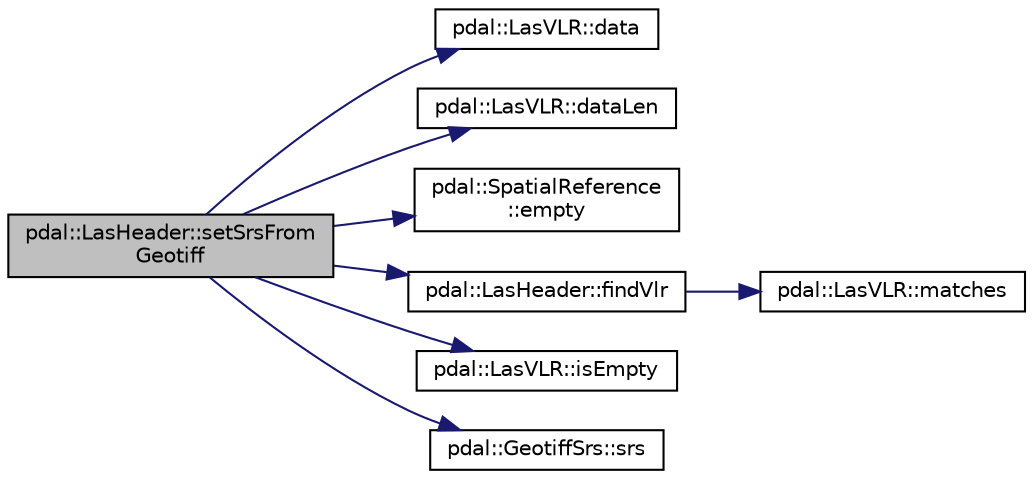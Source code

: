 digraph "pdal::LasHeader::setSrsFromGeotiff"
{
  edge [fontname="Helvetica",fontsize="10",labelfontname="Helvetica",labelfontsize="10"];
  node [fontname="Helvetica",fontsize="10",shape=record];
  rankdir="LR";
  Node1 [label="pdal::LasHeader::setSrsFrom\lGeotiff",height=0.2,width=0.4,color="black", fillcolor="grey75", style="filled", fontcolor="black"];
  Node1 -> Node2 [color="midnightblue",fontsize="10",style="solid",fontname="Helvetica"];
  Node2 [label="pdal::LasVLR::data",height=0.2,width=0.4,color="black", fillcolor="white", style="filled",URL="$classpdal_1_1LasVLR.html#acec2ef3fa17d4fc47abdec666bca8287"];
  Node1 -> Node3 [color="midnightblue",fontsize="10",style="solid",fontname="Helvetica"];
  Node3 [label="pdal::LasVLR::dataLen",height=0.2,width=0.4,color="black", fillcolor="white", style="filled",URL="$classpdal_1_1LasVLR.html#a30a15afd0a5c29d43bd3fe3bd261ba8e"];
  Node1 -> Node4 [color="midnightblue",fontsize="10",style="solid",fontname="Helvetica"];
  Node4 [label="pdal::SpatialReference\l::empty",height=0.2,width=0.4,color="black", fillcolor="white", style="filled",URL="$classpdal_1_1SpatialReference.html#a48fa2f7e79ea172b62ad2e874ff01610"];
  Node1 -> Node5 [color="midnightblue",fontsize="10",style="solid",fontname="Helvetica"];
  Node5 [label="pdal::LasHeader::findVlr",height=0.2,width=0.4,color="black", fillcolor="white", style="filled",URL="$classpdal_1_1LasHeader.html#a41ac304349e853d537e6a8fc9f961e34"];
  Node5 -> Node6 [color="midnightblue",fontsize="10",style="solid",fontname="Helvetica"];
  Node6 [label="pdal::LasVLR::matches",height=0.2,width=0.4,color="black", fillcolor="white", style="filled",URL="$classpdal_1_1LasVLR.html#a5b66464275415251793abba2d7f651a5"];
  Node1 -> Node7 [color="midnightblue",fontsize="10",style="solid",fontname="Helvetica"];
  Node7 [label="pdal::LasVLR::isEmpty",height=0.2,width=0.4,color="black", fillcolor="white", style="filled",URL="$classpdal_1_1LasVLR.html#a3113168560d1585ef88bf18bc5945044"];
  Node1 -> Node8 [color="midnightblue",fontsize="10",style="solid",fontname="Helvetica"];
  Node8 [label="pdal::GeotiffSrs::srs",height=0.2,width=0.4,color="black", fillcolor="white", style="filled",URL="$classpdal_1_1GeotiffSrs.html#a674400408ee18a9cb372e6bafd5a0e24"];
}
